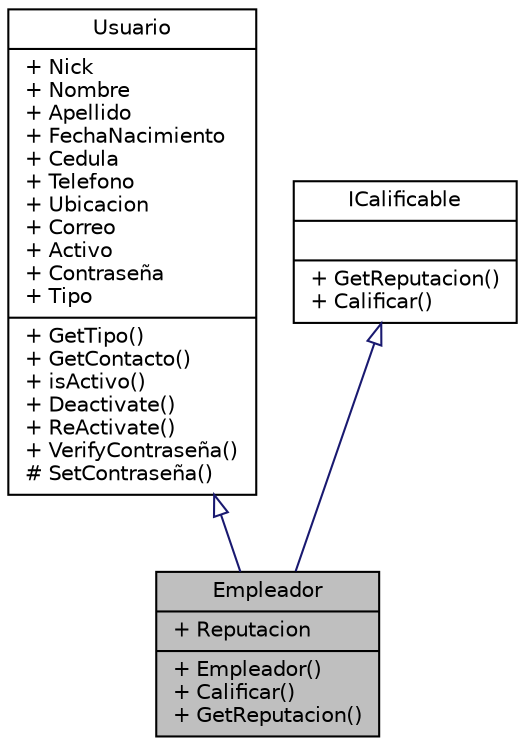 digraph "Empleador"
{
 // INTERACTIVE_SVG=YES
 // LATEX_PDF_SIZE
  edge [fontname="Helvetica",fontsize="10",labelfontname="Helvetica",labelfontsize="10"];
  node [fontname="Helvetica",fontsize="10",shape=record];
  Node1 [label="{Empleador\n|+ Reputacion\l|+ Empleador()\l+ Calificar()\l+ GetReputacion()\l}",height=0.2,width=0.4,color="black", fillcolor="grey75", style="filled", fontcolor="black",tooltip="Clase empleador que hereda de Usuario"];
  Node2 -> Node1 [dir="back",color="midnightblue",fontsize="10",style="solid",arrowtail="onormal",fontname="Helvetica"];
  Node2 [label="{Usuario\n|+ Nick\l+ Nombre\l+ Apellido\l+ FechaNacimiento\l+ Cedula\l+ Telefono\l+ Ubicacion\l+ Correo\l+ Activo\l+ Contraseña\l+ Tipo\l|+ GetTipo()\l+ GetContacto()\l+ isActivo()\l+ Deactivate()\l+ ReActivate()\l+ VerifyContraseña()\l# SetContraseña()\l}",height=0.2,width=0.4,color="black", fillcolor="white", style="filled",URL="$classUsuario.html",tooltip="Clase abstracta Usuario para que luego hereden Administrador, Trabajador y Empleador"];
  Node3 -> Node1 [dir="back",color="midnightblue",fontsize="10",style="solid",arrowtail="onormal",fontname="Helvetica"];
  Node3 [label="{ICalificable\n||+ GetReputacion()\l+ Calificar()\l}",height=0.2,width=0.4,color="black", fillcolor="white", style="filled",URL="$interfaceICalificable.html",tooltip="Interfaz para calificar entre Trabajador/es y Empleador/es"];
}
